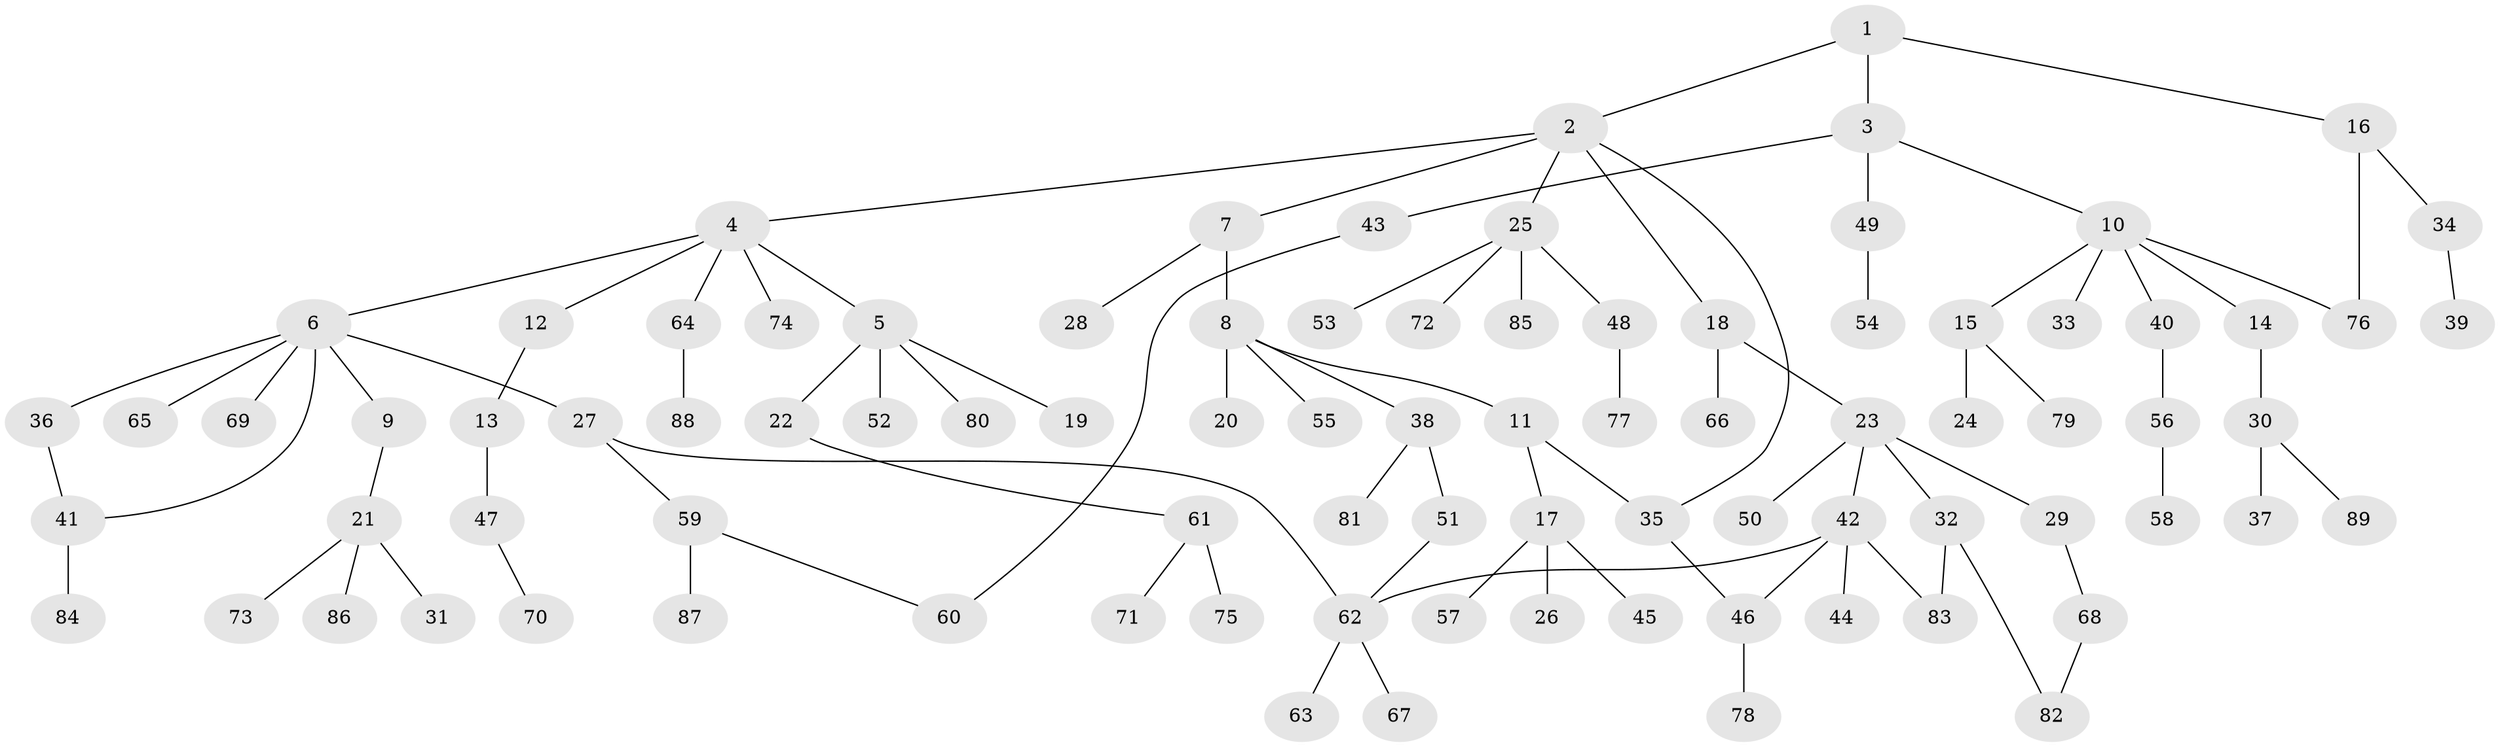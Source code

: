 // Generated by graph-tools (version 1.1) at 2025/13/03/09/25 04:13:38]
// undirected, 89 vertices, 97 edges
graph export_dot {
graph [start="1"]
  node [color=gray90,style=filled];
  1;
  2;
  3;
  4;
  5;
  6;
  7;
  8;
  9;
  10;
  11;
  12;
  13;
  14;
  15;
  16;
  17;
  18;
  19;
  20;
  21;
  22;
  23;
  24;
  25;
  26;
  27;
  28;
  29;
  30;
  31;
  32;
  33;
  34;
  35;
  36;
  37;
  38;
  39;
  40;
  41;
  42;
  43;
  44;
  45;
  46;
  47;
  48;
  49;
  50;
  51;
  52;
  53;
  54;
  55;
  56;
  57;
  58;
  59;
  60;
  61;
  62;
  63;
  64;
  65;
  66;
  67;
  68;
  69;
  70;
  71;
  72;
  73;
  74;
  75;
  76;
  77;
  78;
  79;
  80;
  81;
  82;
  83;
  84;
  85;
  86;
  87;
  88;
  89;
  1 -- 2;
  1 -- 3;
  1 -- 16;
  2 -- 4;
  2 -- 7;
  2 -- 18;
  2 -- 25;
  2 -- 35;
  3 -- 10;
  3 -- 43;
  3 -- 49;
  4 -- 5;
  4 -- 6;
  4 -- 12;
  4 -- 64;
  4 -- 74;
  5 -- 19;
  5 -- 22;
  5 -- 52;
  5 -- 80;
  6 -- 9;
  6 -- 27;
  6 -- 36;
  6 -- 41;
  6 -- 65;
  6 -- 69;
  7 -- 8;
  7 -- 28;
  8 -- 11;
  8 -- 20;
  8 -- 38;
  8 -- 55;
  9 -- 21;
  10 -- 14;
  10 -- 15;
  10 -- 33;
  10 -- 40;
  10 -- 76;
  11 -- 17;
  11 -- 35;
  12 -- 13;
  13 -- 47;
  14 -- 30;
  15 -- 24;
  15 -- 79;
  16 -- 34;
  16 -- 76;
  17 -- 26;
  17 -- 45;
  17 -- 57;
  18 -- 23;
  18 -- 66;
  21 -- 31;
  21 -- 73;
  21 -- 86;
  22 -- 61;
  23 -- 29;
  23 -- 32;
  23 -- 42;
  23 -- 50;
  25 -- 48;
  25 -- 53;
  25 -- 72;
  25 -- 85;
  27 -- 59;
  27 -- 62;
  29 -- 68;
  30 -- 37;
  30 -- 89;
  32 -- 82;
  32 -- 83;
  34 -- 39;
  35 -- 46;
  36 -- 41;
  38 -- 51;
  38 -- 81;
  40 -- 56;
  41 -- 84;
  42 -- 44;
  42 -- 62;
  42 -- 46;
  42 -- 83;
  43 -- 60;
  46 -- 78;
  47 -- 70;
  48 -- 77;
  49 -- 54;
  51 -- 62;
  56 -- 58;
  59 -- 60;
  59 -- 87;
  61 -- 71;
  61 -- 75;
  62 -- 63;
  62 -- 67;
  64 -- 88;
  68 -- 82;
}
